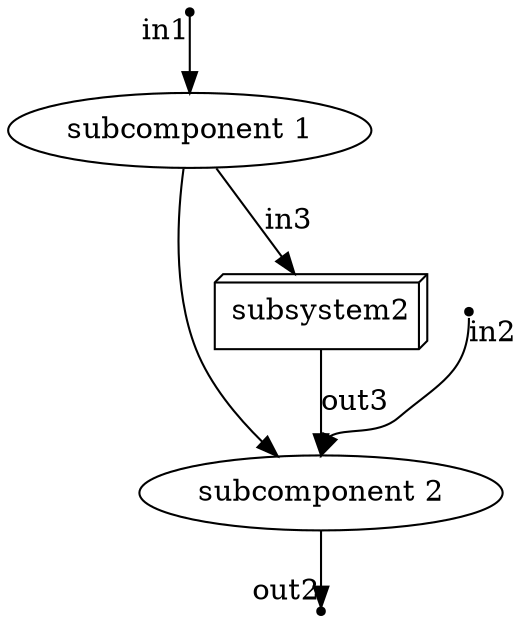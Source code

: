 digraph  {
	
	n3[label="in1",shape="point"];
	n4[label="in2",shape="point"];
	n5[label="out2",shape="point"];
	n1[label="subcomponent 1"];
	n2[label="subcomponent 2"];
	n6[href="subsystem2.svg",label="subsystem2",shape="box3d"];
	n3:s->n1:n[taillabel="in1"];
	n4:s->n2:n[taillabel="in2"];
	n1->n2;
	n1->n6[label="in3"];
	n2:s->n5:n[headlabel="out2"];
	n6->n2[label="out3"];
	
}
